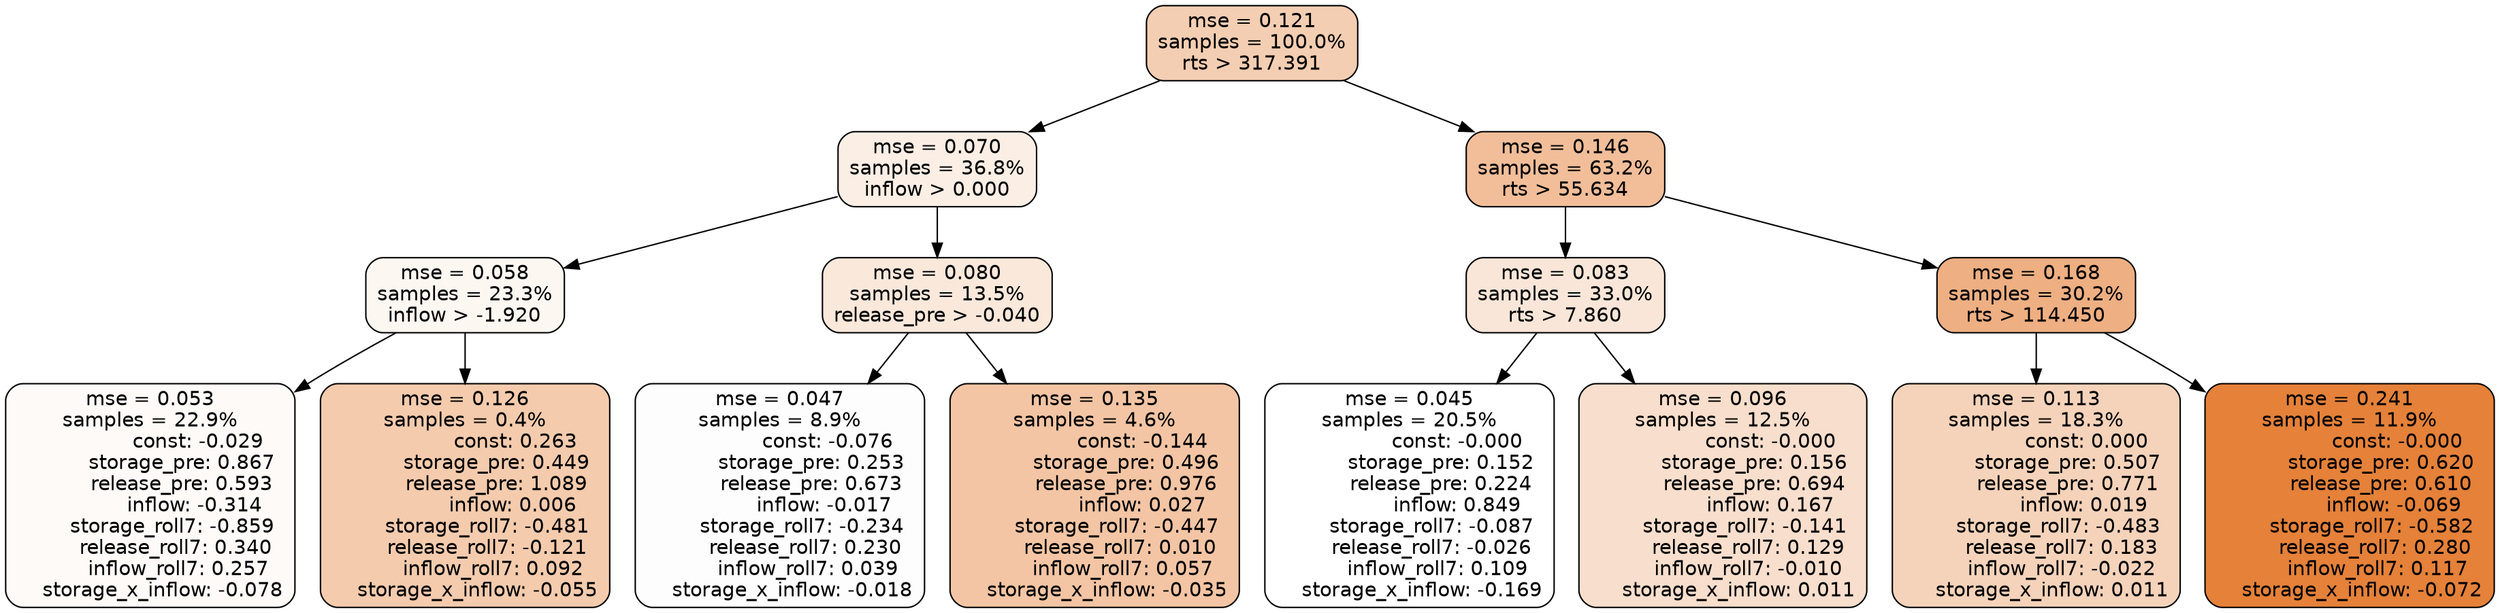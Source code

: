 digraph tree {
node [shape=rectangle, style="filled, rounded", color="black", fontname=helvetica] ;
edge [fontname=helvetica] ;
	"0" [label="mse = 0.121
samples = 100.0%
rts > 317.391", fillcolor="#f4ceb2"]
	"8" [label="mse = 0.070
samples = 36.8%
inflow > 0.000", fillcolor="#fbeee5"]
	"1" [label="mse = 0.146
samples = 63.2%
rts > 55.634", fillcolor="#f1be99"]
	"9" [label="mse = 0.058
samples = 23.3%
inflow > -1.920", fillcolor="#fdf7f2"]
	"12" [label="mse = 0.080
samples = 13.5%
release_pre > -0.040", fillcolor="#fae8db"]
	"2" [label="mse = 0.083
samples = 33.0%
rts > 7.860", fillcolor="#f9e6d8"]
	"5" [label="mse = 0.168
samples = 30.2%
rts > 114.450", fillcolor="#eeaf82"]
	"11" [label="mse = 0.053
samples = 22.9%
               const: -0.029
          storage_pre: 0.867
          release_pre: 0.593
              inflow: -0.314
       storage_roll7: -0.859
        release_roll7: 0.340
         inflow_roll7: 0.257
    storage_x_inflow: -0.078", fillcolor="#fdfaf7"]
	"10" [label="mse = 0.126
samples = 0.4%
                const: 0.263
          storage_pre: 0.449
          release_pre: 1.089
               inflow: 0.006
       storage_roll7: -0.481
       release_roll7: -0.121
         inflow_roll7: 0.092
    storage_x_inflow: -0.055", fillcolor="#f4cbad"]
	"13" [label="mse = 0.047
samples = 8.9%
               const: -0.076
          storage_pre: 0.253
          release_pre: 0.673
              inflow: -0.017
       storage_roll7: -0.234
        release_roll7: 0.230
         inflow_roll7: 0.039
    storage_x_inflow: -0.018", fillcolor="#fefdfd"]
	"14" [label="mse = 0.135
samples = 4.6%
               const: -0.144
          storage_pre: 0.496
          release_pre: 0.976
               inflow: 0.027
       storage_roll7: -0.447
        release_roll7: 0.010
         inflow_roll7: 0.057
    storage_x_inflow: -0.035", fillcolor="#f3c5a4"]
	"3" [label="mse = 0.045
samples = 20.5%
               const: -0.000
          storage_pre: 0.152
          release_pre: 0.224
               inflow: 0.849
       storage_roll7: -0.087
       release_roll7: -0.026
         inflow_roll7: 0.109
    storage_x_inflow: -0.169", fillcolor="#ffffff"]
	"4" [label="mse = 0.096
samples = 12.5%
               const: -0.000
          storage_pre: 0.156
          release_pre: 0.694
               inflow: 0.167
       storage_roll7: -0.141
        release_roll7: 0.129
        inflow_roll7: -0.010
     storage_x_inflow: 0.011", fillcolor="#f8decc"]
	"7" [label="mse = 0.113
samples = 18.3%
                const: 0.000
          storage_pre: 0.507
          release_pre: 0.771
               inflow: 0.019
       storage_roll7: -0.483
        release_roll7: 0.183
        inflow_roll7: -0.022
     storage_x_inflow: 0.011", fillcolor="#f5d3ba"]
	"6" [label="mse = 0.241
samples = 11.9%
               const: -0.000
          storage_pre: 0.620
          release_pre: 0.610
              inflow: -0.069
       storage_roll7: -0.582
        release_roll7: 0.280
         inflow_roll7: 0.117
    storage_x_inflow: -0.072", fillcolor="#e58139"]

	"0" -> "1"
	"0" -> "8"
	"8" -> "9"
	"8" -> "12"
	"1" -> "2"
	"1" -> "5"
	"9" -> "10"
	"9" -> "11"
	"12" -> "13"
	"12" -> "14"
	"2" -> "3"
	"2" -> "4"
	"5" -> "6"
	"5" -> "7"
}